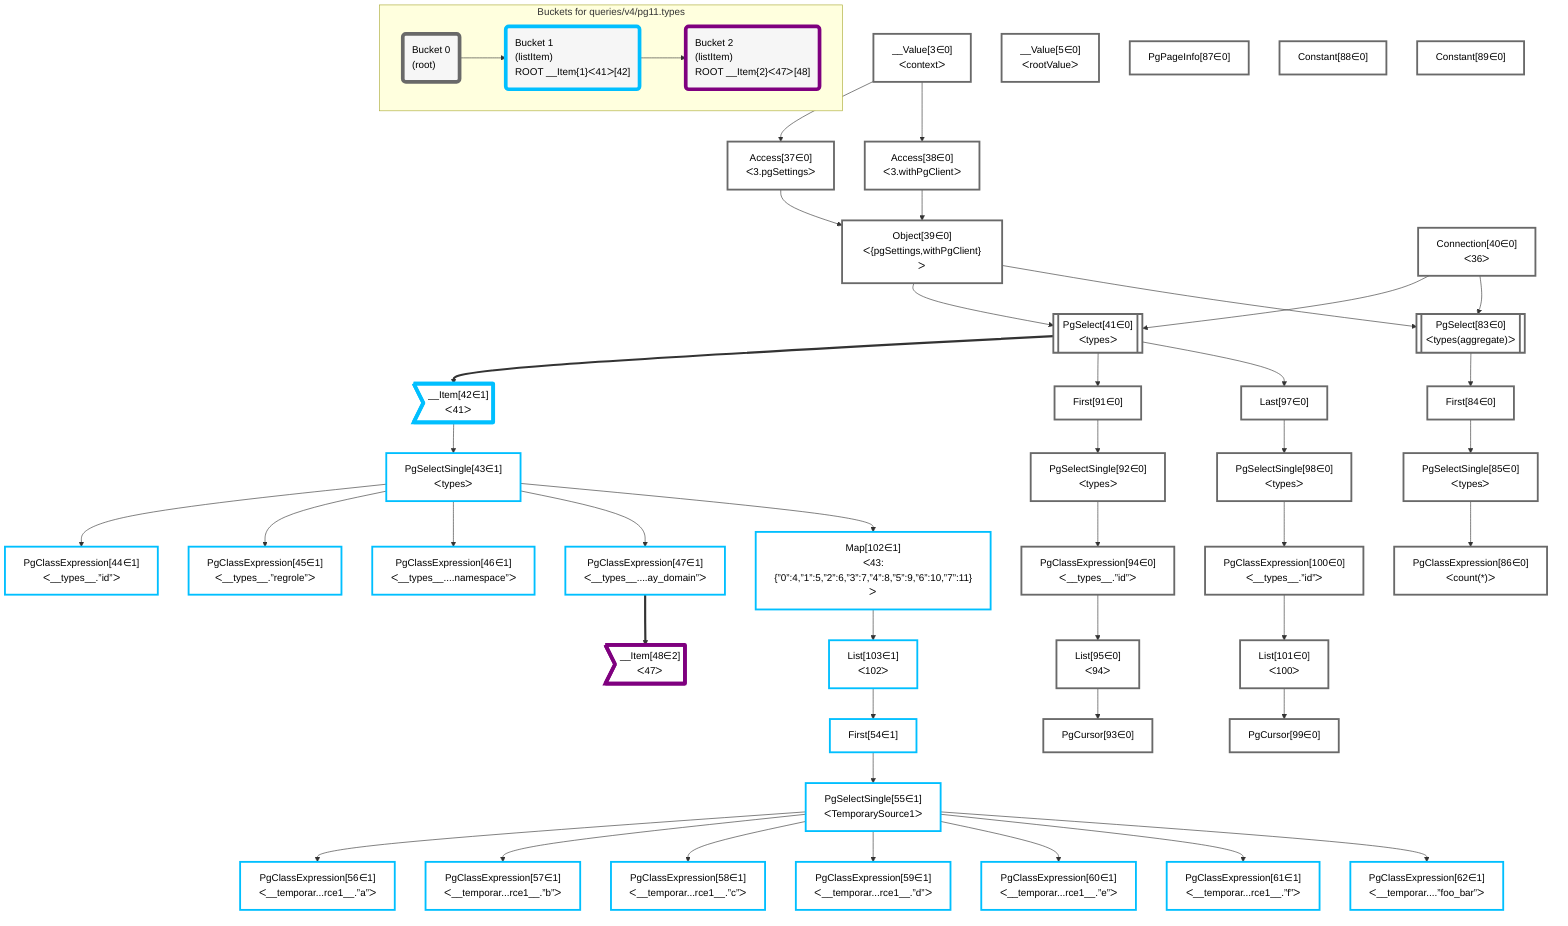 graph TD
    classDef path fill:#eee,stroke:#000,color:#000
    classDef plan fill:#fff,stroke-width:3px,color:#000
    classDef itemplan fill:#fff,stroke-width:6px,color:#000
    classDef sideeffectplan fill:#f00,stroke-width:6px,color:#000
    classDef bucket fill:#f6f6f6,color:#000,stroke-width:6px,text-align:left


    %% define steps
    __Value3["__Value[3∈0]<br />ᐸcontextᐳ"]:::plan
    __Value5["__Value[5∈0]<br />ᐸrootValueᐳ"]:::plan
    Access37["Access[37∈0]<br />ᐸ3.pgSettingsᐳ"]:::plan
    Access38["Access[38∈0]<br />ᐸ3.withPgClientᐳ"]:::plan
    Object39["Object[39∈0]<br />ᐸ{pgSettings,withPgClient}ᐳ"]:::plan
    Connection40["Connection[40∈0]<br />ᐸ36ᐳ"]:::plan
    PgSelect41[["PgSelect[41∈0]<br />ᐸtypesᐳ"]]:::plan
    __Item42>"__Item[42∈1]<br />ᐸ41ᐳ"]:::itemplan
    PgSelectSingle43["PgSelectSingle[43∈1]<br />ᐸtypesᐳ"]:::plan
    PgClassExpression44["PgClassExpression[44∈1]<br />ᐸ__types__.”id”ᐳ"]:::plan
    PgClassExpression45["PgClassExpression[45∈1]<br />ᐸ__types__.”regrole”ᐳ"]:::plan
    PgClassExpression46["PgClassExpression[46∈1]<br />ᐸ__types__....namespace”ᐳ"]:::plan
    PgClassExpression47["PgClassExpression[47∈1]<br />ᐸ__types__....ay_domain”ᐳ"]:::plan
    __Item48>"__Item[48∈2]<br />ᐸ47ᐳ"]:::itemplan
    Map102["Map[102∈1]<br />ᐸ43:{”0”:4,”1”:5,”2”:6,”3”:7,”4”:8,”5”:9,”6”:10,”7”:11}ᐳ"]:::plan
    List103["List[103∈1]<br />ᐸ102ᐳ"]:::plan
    First54["First[54∈1]"]:::plan
    PgSelectSingle55["PgSelectSingle[55∈1]<br />ᐸTemporarySource1ᐳ"]:::plan
    PgClassExpression56["PgClassExpression[56∈1]<br />ᐸ__temporar...rce1__.”a”ᐳ"]:::plan
    PgClassExpression57["PgClassExpression[57∈1]<br />ᐸ__temporar...rce1__.”b”ᐳ"]:::plan
    PgClassExpression58["PgClassExpression[58∈1]<br />ᐸ__temporar...rce1__.”c”ᐳ"]:::plan
    PgClassExpression59["PgClassExpression[59∈1]<br />ᐸ__temporar...rce1__.”d”ᐳ"]:::plan
    PgClassExpression60["PgClassExpression[60∈1]<br />ᐸ__temporar...rce1__.”e”ᐳ"]:::plan
    PgClassExpression61["PgClassExpression[61∈1]<br />ᐸ__temporar...rce1__.”f”ᐳ"]:::plan
    PgClassExpression62["PgClassExpression[62∈1]<br />ᐸ__temporar....”foo_bar”ᐳ"]:::plan
    PgSelect83[["PgSelect[83∈0]<br />ᐸtypes(aggregate)ᐳ"]]:::plan
    First84["First[84∈0]"]:::plan
    PgSelectSingle85["PgSelectSingle[85∈0]<br />ᐸtypesᐳ"]:::plan
    PgClassExpression86["PgClassExpression[86∈0]<br />ᐸcount(*)ᐳ"]:::plan
    PgPageInfo87["PgPageInfo[87∈0]"]:::plan
    Constant88["Constant[88∈0]"]:::plan
    Constant89["Constant[89∈0]"]:::plan
    First91["First[91∈0]"]:::plan
    PgSelectSingle92["PgSelectSingle[92∈0]<br />ᐸtypesᐳ"]:::plan
    PgClassExpression94["PgClassExpression[94∈0]<br />ᐸ__types__.”id”ᐳ"]:::plan
    List95["List[95∈0]<br />ᐸ94ᐳ"]:::plan
    PgCursor93["PgCursor[93∈0]"]:::plan
    Last97["Last[97∈0]"]:::plan
    PgSelectSingle98["PgSelectSingle[98∈0]<br />ᐸtypesᐳ"]:::plan
    PgClassExpression100["PgClassExpression[100∈0]<br />ᐸ__types__.”id”ᐳ"]:::plan
    List101["List[101∈0]<br />ᐸ100ᐳ"]:::plan
    PgCursor99["PgCursor[99∈0]"]:::plan

    %% plan dependencies
    __Value3 --> Access37
    __Value3 --> Access38
    Access37 & Access38 --> Object39
    Object39 & Connection40 --> PgSelect41
    PgSelect41 ==> __Item42
    __Item42 --> PgSelectSingle43
    PgSelectSingle43 --> PgClassExpression44
    PgSelectSingle43 --> PgClassExpression45
    PgSelectSingle43 --> PgClassExpression46
    PgSelectSingle43 --> PgClassExpression47
    PgClassExpression47 ==> __Item48
    PgSelectSingle43 --> Map102
    Map102 --> List103
    List103 --> First54
    First54 --> PgSelectSingle55
    PgSelectSingle55 --> PgClassExpression56
    PgSelectSingle55 --> PgClassExpression57
    PgSelectSingle55 --> PgClassExpression58
    PgSelectSingle55 --> PgClassExpression59
    PgSelectSingle55 --> PgClassExpression60
    PgSelectSingle55 --> PgClassExpression61
    PgSelectSingle55 --> PgClassExpression62
    Object39 & Connection40 --> PgSelect83
    PgSelect83 --> First84
    First84 --> PgSelectSingle85
    PgSelectSingle85 --> PgClassExpression86
    PgSelect41 --> First91
    First91 --> PgSelectSingle92
    PgSelectSingle92 --> PgClassExpression94
    PgClassExpression94 --> List95
    List95 --> PgCursor93
    PgSelect41 --> Last97
    Last97 --> PgSelectSingle98
    PgSelectSingle98 --> PgClassExpression100
    PgClassExpression100 --> List101
    List101 --> PgCursor99

    %% plan-to-path relationships

    subgraph "Buckets for queries/v4/pg11.types"
    Bucket0("Bucket 0<br />(root)"):::bucket
    classDef bucket0 stroke:#696969
    class Bucket0,__Value3,__Value5,Access37,Access38,Object39,Connection40,PgSelect41,PgSelect83,First84,PgSelectSingle85,PgClassExpression86,PgPageInfo87,Constant88,Constant89,First91,PgSelectSingle92,PgCursor93,PgClassExpression94,List95,Last97,PgSelectSingle98,PgCursor99,PgClassExpression100,List101 bucket0
    Bucket1("Bucket 1<br />(listItem)<br />ROOT __Item{1}ᐸ41ᐳ[42]"):::bucket
    classDef bucket1 stroke:#00bfff
    class Bucket1,__Item42,PgSelectSingle43,PgClassExpression44,PgClassExpression45,PgClassExpression46,PgClassExpression47,First54,PgSelectSingle55,PgClassExpression56,PgClassExpression57,PgClassExpression58,PgClassExpression59,PgClassExpression60,PgClassExpression61,PgClassExpression62,Map102,List103 bucket1
    Bucket2("Bucket 2<br />(listItem)<br />ROOT __Item{2}ᐸ47ᐳ[48]"):::bucket
    classDef bucket2 stroke:#7f007f
    class Bucket2,__Item48 bucket2
    Bucket0 --> Bucket1
    Bucket1 --> Bucket2
    end